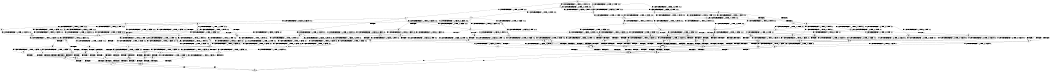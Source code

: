 digraph BCG {
size = "7, 10.5";
center = TRUE;
node [shape = circle];
0 [peripheries = 2];
0 -> 1 [label = "EX !0 !ATOMIC_EXCH_BRANCH (1, +0, TRUE, +0, 1, TRUE) !:0:1:2:"];
0 -> 2 [label = "EX !1 !ATOMIC_EXCH_BRANCH (1, +1, TRUE, +0, 2, TRUE) !:0:1:2:"];
0 -> 3 [label = "EX !2 !ATOMIC_EXCH_BRANCH (1, +0, FALSE, +0, 3, TRUE) !:0:1:2:"];
0 -> 4 [label = "EX !0 !ATOMIC_EXCH_BRANCH (1, +0, TRUE, +0, 1, TRUE) !:0:1:2:"];
1 -> 5 [label = "EX !2 !ATOMIC_EXCH_BRANCH (1, +0, FALSE, +0, 3, TRUE) !:0:1:2:"];
2 -> 6 [label = "EX !0 !ATOMIC_EXCH_BRANCH (1, +0, TRUE, +0, 1, FALSE) !:0:1:2:"];
2 -> 7 [label = "TERMINATE !1"];
2 -> 8 [label = "EX !2 !ATOMIC_EXCH_BRANCH (1, +0, FALSE, +0, 3, FALSE) !:0:1:2:"];
2 -> 9 [label = "EX !0 !ATOMIC_EXCH_BRANCH (1, +0, TRUE, +0, 1, FALSE) !:0:1:2:"];
3 -> 10 [label = "EX !0 !ATOMIC_EXCH_BRANCH (1, +0, TRUE, +0, 1, TRUE) !:0:1:2:"];
3 -> 11 [label = "TERMINATE !2"];
3 -> 12 [label = "EX !1 !ATOMIC_EXCH_BRANCH (1, +1, TRUE, +0, 2, TRUE) !:0:1:2:"];
3 -> 13 [label = "EX !0 !ATOMIC_EXCH_BRANCH (1, +0, TRUE, +0, 1, TRUE) !:0:1:2:"];
4 -> 5 [label = "EX !2 !ATOMIC_EXCH_BRANCH (1, +0, FALSE, +0, 3, TRUE) !:0:1:2:"];
4 -> 14 [label = "EX !1 !ATOMIC_EXCH_BRANCH (1, +1, TRUE, +0, 2, TRUE) !:0:1:2:"];
4 -> 15 [label = "EX !2 !ATOMIC_EXCH_BRANCH (1, +0, FALSE, +0, 3, TRUE) !:0:1:2:"];
4 -> 4 [label = "EX !0 !ATOMIC_EXCH_BRANCH (1, +0, TRUE, +0, 1, TRUE) !:0:1:2:"];
5 -> 10 [label = "EX !0 !ATOMIC_EXCH_BRANCH (1, +0, TRUE, +0, 1, TRUE) !:0:1:2:"];
6 -> 16 [label = "EX !2 !ATOMIC_EXCH_BRANCH (1, +0, FALSE, +0, 3, TRUE) !:0:1:2:"];
7 -> 17 [label = "EX !0 !ATOMIC_EXCH_BRANCH (1, +0, TRUE, +0, 1, FALSE) !:0:2:"];
7 -> 18 [label = "EX !2 !ATOMIC_EXCH_BRANCH (1, +0, FALSE, +0, 3, FALSE) !:0:2:"];
7 -> 19 [label = "EX !0 !ATOMIC_EXCH_BRANCH (1, +0, TRUE, +0, 1, FALSE) !:0:2:"];
8 -> 20 [label = "EX !2 !ATOMIC_EXCH_BRANCH (1, +1, TRUE, +1, 2, TRUE) !:0:1:2:"];
8 -> 21 [label = "TERMINATE !1"];
8 -> 22 [label = "EX !0 !ATOMIC_EXCH_BRANCH (1, +0, TRUE, +0, 1, FALSE) !:0:1:2:"];
8 -> 23 [label = "EX !2 !ATOMIC_EXCH_BRANCH (1, +1, TRUE, +1, 2, TRUE) !:0:1:2:"];
9 -> 16 [label = "EX !2 !ATOMIC_EXCH_BRANCH (1, +0, FALSE, +0, 3, TRUE) !:0:1:2:"];
9 -> 24 [label = "TERMINATE !1"];
9 -> 25 [label = "TERMINATE !0"];
9 -> 26 [label = "EX !2 !ATOMIC_EXCH_BRANCH (1, +0, FALSE, +0, 3, TRUE) !:0:1:2:"];
10 -> 27 [label = "EX !1 !ATOMIC_EXCH_BRANCH (1, +1, TRUE, +0, 2, TRUE) !:0:1:2:"];
11 -> 28 [label = "EX !0 !ATOMIC_EXCH_BRANCH (1, +0, TRUE, +0, 1, TRUE) !:0:1:"];
11 -> 29 [label = "EX !1 !ATOMIC_EXCH_BRANCH (1, +1, TRUE, +0, 2, TRUE) !:0:1:"];
11 -> 30 [label = "EX !0 !ATOMIC_EXCH_BRANCH (1, +0, TRUE, +0, 1, TRUE) !:0:1:"];
12 -> 31 [label = "EX !0 !ATOMIC_EXCH_BRANCH (1, +0, TRUE, +0, 1, FALSE) !:0:1:2:"];
12 -> 32 [label = "TERMINATE !1"];
12 -> 33 [label = "TERMINATE !2"];
12 -> 34 [label = "EX !0 !ATOMIC_EXCH_BRANCH (1, +0, TRUE, +0, 1, FALSE) !:0:1:2:"];
13 -> 27 [label = "EX !1 !ATOMIC_EXCH_BRANCH (1, +1, TRUE, +0, 2, TRUE) !:0:1:2:"];
13 -> 35 [label = "TERMINATE !2"];
13 -> 36 [label = "EX !1 !ATOMIC_EXCH_BRANCH (1, +1, TRUE, +0, 2, TRUE) !:0:1:2:"];
13 -> 13 [label = "EX !0 !ATOMIC_EXCH_BRANCH (1, +0, TRUE, +0, 1, TRUE) !:0:1:2:"];
14 -> 6 [label = "EX !0 !ATOMIC_EXCH_BRANCH (1, +0, TRUE, +0, 1, FALSE) !:0:1:2:"];
14 -> 37 [label = "TERMINATE !1"];
14 -> 38 [label = "EX !2 !ATOMIC_EXCH_BRANCH (1, +0, FALSE, +0, 3, FALSE) !:0:1:2:"];
14 -> 9 [label = "EX !0 !ATOMIC_EXCH_BRANCH (1, +0, TRUE, +0, 1, FALSE) !:0:1:2:"];
15 -> 10 [label = "EX !0 !ATOMIC_EXCH_BRANCH (1, +0, TRUE, +0, 1, TRUE) !:0:1:2:"];
15 -> 35 [label = "TERMINATE !2"];
15 -> 36 [label = "EX !1 !ATOMIC_EXCH_BRANCH (1, +1, TRUE, +0, 2, TRUE) !:0:1:2:"];
15 -> 13 [label = "EX !0 !ATOMIC_EXCH_BRANCH (1, +0, TRUE, +0, 1, TRUE) !:0:1:2:"];
16 -> 39 [label = "TERMINATE !0"];
17 -> 40 [label = "EX !2 !ATOMIC_EXCH_BRANCH (1, +0, FALSE, +0, 3, TRUE) !:0:2:"];
18 -> 41 [label = "EX !2 !ATOMIC_EXCH_BRANCH (1, +1, TRUE, +1, 2, TRUE) !:0:2:"];
18 -> 42 [label = "EX !0 !ATOMIC_EXCH_BRANCH (1, +0, TRUE, +0, 1, FALSE) !:0:2:"];
18 -> 43 [label = "EX !2 !ATOMIC_EXCH_BRANCH (1, +1, TRUE, +1, 2, TRUE) !:0:2:"];
19 -> 40 [label = "EX !2 !ATOMIC_EXCH_BRANCH (1, +0, FALSE, +0, 3, TRUE) !:0:2:"];
19 -> 44 [label = "TERMINATE !0"];
19 -> 45 [label = "EX !2 !ATOMIC_EXCH_BRANCH (1, +0, FALSE, +0, 3, TRUE) !:0:2:"];
20 -> 46 [label = "EX !0 !ATOMIC_EXCH_BRANCH (1, +0, TRUE, +0, 1, FALSE) !:0:1:2:"];
21 -> 41 [label = "EX !2 !ATOMIC_EXCH_BRANCH (1, +1, TRUE, +1, 2, TRUE) !:0:2:"];
21 -> 42 [label = "EX !0 !ATOMIC_EXCH_BRANCH (1, +0, TRUE, +0, 1, FALSE) !:0:2:"];
21 -> 43 [label = "EX !2 !ATOMIC_EXCH_BRANCH (1, +1, TRUE, +1, 2, TRUE) !:0:2:"];
22 -> 47 [label = "EX !2 !ATOMIC_EXCH_BRANCH (1, +1, TRUE, +1, 2, FALSE) !:0:1:2:"];
22 -> 48 [label = "TERMINATE !1"];
22 -> 49 [label = "TERMINATE !0"];
22 -> 50 [label = "EX !2 !ATOMIC_EXCH_BRANCH (1, +1, TRUE, +1, 2, FALSE) !:0:1:2:"];
23 -> 46 [label = "EX !0 !ATOMIC_EXCH_BRANCH (1, +0, TRUE, +0, 1, FALSE) !:0:1:2:"];
23 -> 21 [label = "TERMINATE !1"];
23 -> 22 [label = "EX !0 !ATOMIC_EXCH_BRANCH (1, +0, TRUE, +0, 1, FALSE) !:0:1:2:"];
23 -> 23 [label = "EX !2 !ATOMIC_EXCH_BRANCH (1, +1, TRUE, +1, 2, TRUE) !:0:1:2:"];
24 -> 40 [label = "EX !2 !ATOMIC_EXCH_BRANCH (1, +0, FALSE, +0, 3, TRUE) !:0:2:"];
24 -> 44 [label = "TERMINATE !0"];
24 -> 45 [label = "EX !2 !ATOMIC_EXCH_BRANCH (1, +0, FALSE, +0, 3, TRUE) !:0:2:"];
25 -> 51 [label = "EX !2 !ATOMIC_EXCH_BRANCH (1, +0, FALSE, +0, 3, TRUE) !:1:2:"];
25 -> 44 [label = "TERMINATE !1"];
25 -> 52 [label = "EX !2 !ATOMIC_EXCH_BRANCH (1, +0, FALSE, +0, 3, TRUE) !:1:2:"];
26 -> 39 [label = "TERMINATE !0"];
26 -> 53 [label = "TERMINATE !1"];
26 -> 54 [label = "TERMINATE !2"];
26 -> 55 [label = "TERMINATE !0"];
27 -> 31 [label = "EX !0 !ATOMIC_EXCH_BRANCH (1, +0, TRUE, +0, 1, FALSE) !:0:1:2:"];
28 -> 56 [label = "EX !1 !ATOMIC_EXCH_BRANCH (1, +1, TRUE, +0, 2, TRUE) !:0:1:"];
29 -> 57 [label = "EX !0 !ATOMIC_EXCH_BRANCH (1, +0, TRUE, +0, 1, FALSE) !:0:1:"];
29 -> 58 [label = "TERMINATE !1"];
29 -> 59 [label = "EX !0 !ATOMIC_EXCH_BRANCH (1, +0, TRUE, +0, 1, FALSE) !:0:1:"];
30 -> 56 [label = "EX !1 !ATOMIC_EXCH_BRANCH (1, +1, TRUE, +0, 2, TRUE) !:0:1:"];
30 -> 60 [label = "EX !1 !ATOMIC_EXCH_BRANCH (1, +1, TRUE, +0, 2, TRUE) !:0:1:"];
30 -> 30 [label = "EX !0 !ATOMIC_EXCH_BRANCH (1, +0, TRUE, +0, 1, TRUE) !:0:1:"];
31 -> 39 [label = "TERMINATE !0"];
32 -> 61 [label = "EX !0 !ATOMIC_EXCH_BRANCH (1, +0, TRUE, +0, 1, FALSE) !:0:2:"];
32 -> 58 [label = "TERMINATE !2"];
32 -> 62 [label = "EX !0 !ATOMIC_EXCH_BRANCH (1, +0, TRUE, +0, 1, FALSE) !:0:2:"];
33 -> 57 [label = "EX !0 !ATOMIC_EXCH_BRANCH (1, +0, TRUE, +0, 1, FALSE) !:0:1:"];
33 -> 58 [label = "TERMINATE !1"];
33 -> 59 [label = "EX !0 !ATOMIC_EXCH_BRANCH (1, +0, TRUE, +0, 1, FALSE) !:0:1:"];
34 -> 39 [label = "TERMINATE !0"];
34 -> 53 [label = "TERMINATE !1"];
34 -> 54 [label = "TERMINATE !2"];
34 -> 55 [label = "TERMINATE !0"];
35 -> 28 [label = "EX !0 !ATOMIC_EXCH_BRANCH (1, +0, TRUE, +0, 1, TRUE) !:0:1:"];
35 -> 60 [label = "EX !1 !ATOMIC_EXCH_BRANCH (1, +1, TRUE, +0, 2, TRUE) !:0:1:"];
35 -> 30 [label = "EX !0 !ATOMIC_EXCH_BRANCH (1, +0, TRUE, +0, 1, TRUE) !:0:1:"];
36 -> 31 [label = "EX !0 !ATOMIC_EXCH_BRANCH (1, +0, TRUE, +0, 1, FALSE) !:0:1:2:"];
36 -> 63 [label = "TERMINATE !1"];
36 -> 64 [label = "TERMINATE !2"];
36 -> 34 [label = "EX !0 !ATOMIC_EXCH_BRANCH (1, +0, TRUE, +0, 1, FALSE) !:0:1:2:"];
37 -> 17 [label = "EX !0 !ATOMIC_EXCH_BRANCH (1, +0, TRUE, +0, 1, FALSE) !:0:2:"];
37 -> 65 [label = "EX !2 !ATOMIC_EXCH_BRANCH (1, +0, FALSE, +0, 3, FALSE) !:0:2:"];
37 -> 19 [label = "EX !0 !ATOMIC_EXCH_BRANCH (1, +0, TRUE, +0, 1, FALSE) !:0:2:"];
38 -> 46 [label = "EX !0 !ATOMIC_EXCH_BRANCH (1, +0, TRUE, +0, 1, FALSE) !:0:1:2:"];
38 -> 66 [label = "TERMINATE !1"];
38 -> 67 [label = "EX !2 !ATOMIC_EXCH_BRANCH (1, +1, TRUE, +1, 2, TRUE) !:0:1:2:"];
38 -> 22 [label = "EX !0 !ATOMIC_EXCH_BRANCH (1, +0, TRUE, +0, 1, FALSE) !:0:1:2:"];
39 -> 68 [label = "TERMINATE !2"];
40 -> 69 [label = "TERMINATE !0"];
41 -> 70 [label = "EX !0 !ATOMIC_EXCH_BRANCH (1, +0, TRUE, +0, 1, FALSE) !:0:2:"];
42 -> 71 [label = "EX !2 !ATOMIC_EXCH_BRANCH (1, +1, TRUE, +1, 2, FALSE) !:0:2:"];
42 -> 72 [label = "TERMINATE !0"];
42 -> 73 [label = "EX !2 !ATOMIC_EXCH_BRANCH (1, +1, TRUE, +1, 2, FALSE) !:0:2:"];
43 -> 70 [label = "EX !0 !ATOMIC_EXCH_BRANCH (1, +0, TRUE, +0, 1, FALSE) !:0:2:"];
43 -> 42 [label = "EX !0 !ATOMIC_EXCH_BRANCH (1, +0, TRUE, +0, 1, FALSE) !:0:2:"];
43 -> 43 [label = "EX !2 !ATOMIC_EXCH_BRANCH (1, +1, TRUE, +1, 2, TRUE) !:0:2:"];
44 -> 74 [label = "EX !2 !ATOMIC_EXCH_BRANCH (1, +0, FALSE, +0, 3, TRUE) !:2:"];
44 -> 75 [label = "EX !2 !ATOMIC_EXCH_BRANCH (1, +0, FALSE, +0, 3, TRUE) !:2:"];
45 -> 69 [label = "TERMINATE !0"];
45 -> 76 [label = "TERMINATE !2"];
45 -> 77 [label = "TERMINATE !0"];
46 -> 47 [label = "EX !2 !ATOMIC_EXCH_BRANCH (1, +1, TRUE, +1, 2, FALSE) !:0:1:2:"];
47 -> 78 [label = "TERMINATE !0"];
48 -> 71 [label = "EX !2 !ATOMIC_EXCH_BRANCH (1, +1, TRUE, +1, 2, FALSE) !:0:2:"];
48 -> 72 [label = "TERMINATE !0"];
48 -> 73 [label = "EX !2 !ATOMIC_EXCH_BRANCH (1, +1, TRUE, +1, 2, FALSE) !:0:2:"];
49 -> 79 [label = "EX !2 !ATOMIC_EXCH_BRANCH (1, +1, TRUE, +1, 2, FALSE) !:1:2:"];
49 -> 72 [label = "TERMINATE !1"];
49 -> 80 [label = "EX !2 !ATOMIC_EXCH_BRANCH (1, +1, TRUE, +1, 2, FALSE) !:1:2:"];
50 -> 78 [label = "TERMINATE !0"];
50 -> 81 [label = "TERMINATE !1"];
50 -> 82 [label = "TERMINATE !2"];
50 -> 83 [label = "TERMINATE !0"];
51 -> 68 [label = "TERMINATE !2"];
52 -> 68 [label = "TERMINATE !2"];
52 -> 77 [label = "TERMINATE !1"];
52 -> 84 [label = "TERMINATE !2"];
53 -> 69 [label = "TERMINATE !0"];
53 -> 76 [label = "TERMINATE !2"];
53 -> 77 [label = "TERMINATE !0"];
54 -> 68 [label = "TERMINATE !0"];
54 -> 76 [label = "TERMINATE !1"];
54 -> 84 [label = "TERMINATE !0"];
55 -> 68 [label = "TERMINATE !2"];
55 -> 77 [label = "TERMINATE !1"];
55 -> 84 [label = "TERMINATE !2"];
56 -> 57 [label = "EX !0 !ATOMIC_EXCH_BRANCH (1, +0, TRUE, +0, 1, FALSE) !:0:1:"];
57 -> 68 [label = "TERMINATE !0"];
58 -> 85 [label = "EX !0 !ATOMIC_EXCH_BRANCH (1, +0, TRUE, +0, 1, FALSE) !:0:"];
58 -> 86 [label = "EX !0 !ATOMIC_EXCH_BRANCH (1, +0, TRUE, +0, 1, FALSE) !:0:"];
59 -> 68 [label = "TERMINATE !0"];
59 -> 76 [label = "TERMINATE !1"];
59 -> 84 [label = "TERMINATE !0"];
60 -> 57 [label = "EX !0 !ATOMIC_EXCH_BRANCH (1, +0, TRUE, +0, 1, FALSE) !:0:1:"];
60 -> 87 [label = "TERMINATE !1"];
60 -> 59 [label = "EX !0 !ATOMIC_EXCH_BRANCH (1, +0, TRUE, +0, 1, FALSE) !:0:1:"];
61 -> 69 [label = "TERMINATE !0"];
62 -> 69 [label = "TERMINATE !0"];
62 -> 76 [label = "TERMINATE !2"];
62 -> 77 [label = "TERMINATE !0"];
63 -> 61 [label = "EX !0 !ATOMIC_EXCH_BRANCH (1, +0, TRUE, +0, 1, FALSE) !:0:2:"];
63 -> 87 [label = "TERMINATE !2"];
63 -> 62 [label = "EX !0 !ATOMIC_EXCH_BRANCH (1, +0, TRUE, +0, 1, FALSE) !:0:2:"];
64 -> 57 [label = "EX !0 !ATOMIC_EXCH_BRANCH (1, +0, TRUE, +0, 1, FALSE) !:0:1:"];
64 -> 87 [label = "TERMINATE !1"];
64 -> 59 [label = "EX !0 !ATOMIC_EXCH_BRANCH (1, +0, TRUE, +0, 1, FALSE) !:0:1:"];
65 -> 70 [label = "EX !0 !ATOMIC_EXCH_BRANCH (1, +0, TRUE, +0, 1, FALSE) !:0:2:"];
65 -> 88 [label = "EX !2 !ATOMIC_EXCH_BRANCH (1, +1, TRUE, +1, 2, TRUE) !:0:2:"];
65 -> 42 [label = "EX !0 !ATOMIC_EXCH_BRANCH (1, +0, TRUE, +0, 1, FALSE) !:0:2:"];
66 -> 70 [label = "EX !0 !ATOMIC_EXCH_BRANCH (1, +0, TRUE, +0, 1, FALSE) !:0:2:"];
66 -> 88 [label = "EX !2 !ATOMIC_EXCH_BRANCH (1, +1, TRUE, +1, 2, TRUE) !:0:2:"];
66 -> 42 [label = "EX !0 !ATOMIC_EXCH_BRANCH (1, +0, TRUE, +0, 1, FALSE) !:0:2:"];
67 -> 46 [label = "EX !0 !ATOMIC_EXCH_BRANCH (1, +0, TRUE, +0, 1, FALSE) !:0:1:2:"];
67 -> 66 [label = "TERMINATE !1"];
67 -> 67 [label = "EX !2 !ATOMIC_EXCH_BRANCH (1, +1, TRUE, +1, 2, TRUE) !:0:1:2:"];
67 -> 22 [label = "EX !0 !ATOMIC_EXCH_BRANCH (1, +0, TRUE, +0, 1, FALSE) !:0:1:2:"];
68 -> 89 [label = "TERMINATE !1"];
69 -> 89 [label = "TERMINATE !2"];
70 -> 71 [label = "EX !2 !ATOMIC_EXCH_BRANCH (1, +1, TRUE, +1, 2, FALSE) !:0:2:"];
71 -> 90 [label = "TERMINATE !0"];
72 -> 91 [label = "EX !2 !ATOMIC_EXCH_BRANCH (1, +1, TRUE, +1, 2, FALSE) !:2:"];
72 -> 92 [label = "EX !2 !ATOMIC_EXCH_BRANCH (1, +1, TRUE, +1, 2, FALSE) !:2:"];
73 -> 90 [label = "TERMINATE !0"];
73 -> 93 [label = "TERMINATE !2"];
73 -> 94 [label = "TERMINATE !0"];
74 -> 89 [label = "TERMINATE !2"];
75 -> 89 [label = "TERMINATE !2"];
75 -> 95 [label = "TERMINATE !2"];
76 -> 89 [label = "TERMINATE !0"];
76 -> 95 [label = "TERMINATE !0"];
77 -> 89 [label = "TERMINATE !2"];
77 -> 95 [label = "TERMINATE !2"];
78 -> 96 [label = "TERMINATE !2"];
79 -> 96 [label = "TERMINATE !2"];
80 -> 96 [label = "TERMINATE !2"];
80 -> 94 [label = "TERMINATE !1"];
80 -> 97 [label = "TERMINATE !2"];
81 -> 90 [label = "TERMINATE !0"];
81 -> 93 [label = "TERMINATE !2"];
81 -> 94 [label = "TERMINATE !0"];
82 -> 96 [label = "TERMINATE !0"];
82 -> 93 [label = "TERMINATE !1"];
82 -> 97 [label = "TERMINATE !0"];
83 -> 96 [label = "TERMINATE !2"];
83 -> 94 [label = "TERMINATE !1"];
83 -> 97 [label = "TERMINATE !2"];
84 -> 89 [label = "TERMINATE !1"];
84 -> 95 [label = "TERMINATE !1"];
85 -> 89 [label = "TERMINATE !0"];
86 -> 89 [label = "TERMINATE !0"];
86 -> 95 [label = "TERMINATE !0"];
87 -> 85 [label = "EX !0 !ATOMIC_EXCH_BRANCH (1, +0, TRUE, +0, 1, FALSE) !:0:"];
87 -> 86 [label = "EX !0 !ATOMIC_EXCH_BRANCH (1, +0, TRUE, +0, 1, FALSE) !:0:"];
88 -> 70 [label = "EX !0 !ATOMIC_EXCH_BRANCH (1, +0, TRUE, +0, 1, FALSE) !:0:2:"];
88 -> 88 [label = "EX !2 !ATOMIC_EXCH_BRANCH (1, +1, TRUE, +1, 2, TRUE) !:0:2:"];
88 -> 42 [label = "EX !0 !ATOMIC_EXCH_BRANCH (1, +0, TRUE, +0, 1, FALSE) !:0:2:"];
89 -> 98 [label = "exit"];
90 -> 99 [label = "TERMINATE !2"];
91 -> 99 [label = "TERMINATE !2"];
92 -> 99 [label = "TERMINATE !2"];
92 -> 100 [label = "TERMINATE !2"];
93 -> 99 [label = "TERMINATE !0"];
93 -> 100 [label = "TERMINATE !0"];
94 -> 99 [label = "TERMINATE !2"];
94 -> 100 [label = "TERMINATE !2"];
95 -> 98 [label = "exit"];
96 -> 99 [label = "TERMINATE !1"];
97 -> 99 [label = "TERMINATE !1"];
97 -> 100 [label = "TERMINATE !1"];
99 -> 98 [label = "exit"];
100 -> 98 [label = "exit"];
}
